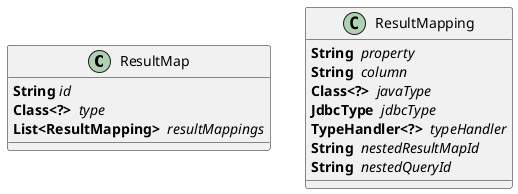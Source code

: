 @startuml

class ResultMap
class ResultMapping

ResultMap : <b>String</b> <i>id</i>
ResultMap : <b>Class<?></b> <i> type</i>
ResultMap : <b>List<ResultMapping></b> <i> resultMappings</i>

ResultMapping : <b>String</b> <i> property</i>
ResultMapping : <b>String</b> <i> column</i>
ResultMapping : <b>Class<?></b> <i> javaType</i>
ResultMapping : <b>JdbcType</b> <i> jdbcType</i>
ResultMapping : <b>TypeHandler<?></b> <i> typeHandler</i>
ResultMapping : <b>String</b> <i> nestedResultMapId</i>
ResultMapping : <b>String</b> <i> nestedQueryId</i>

@enduml